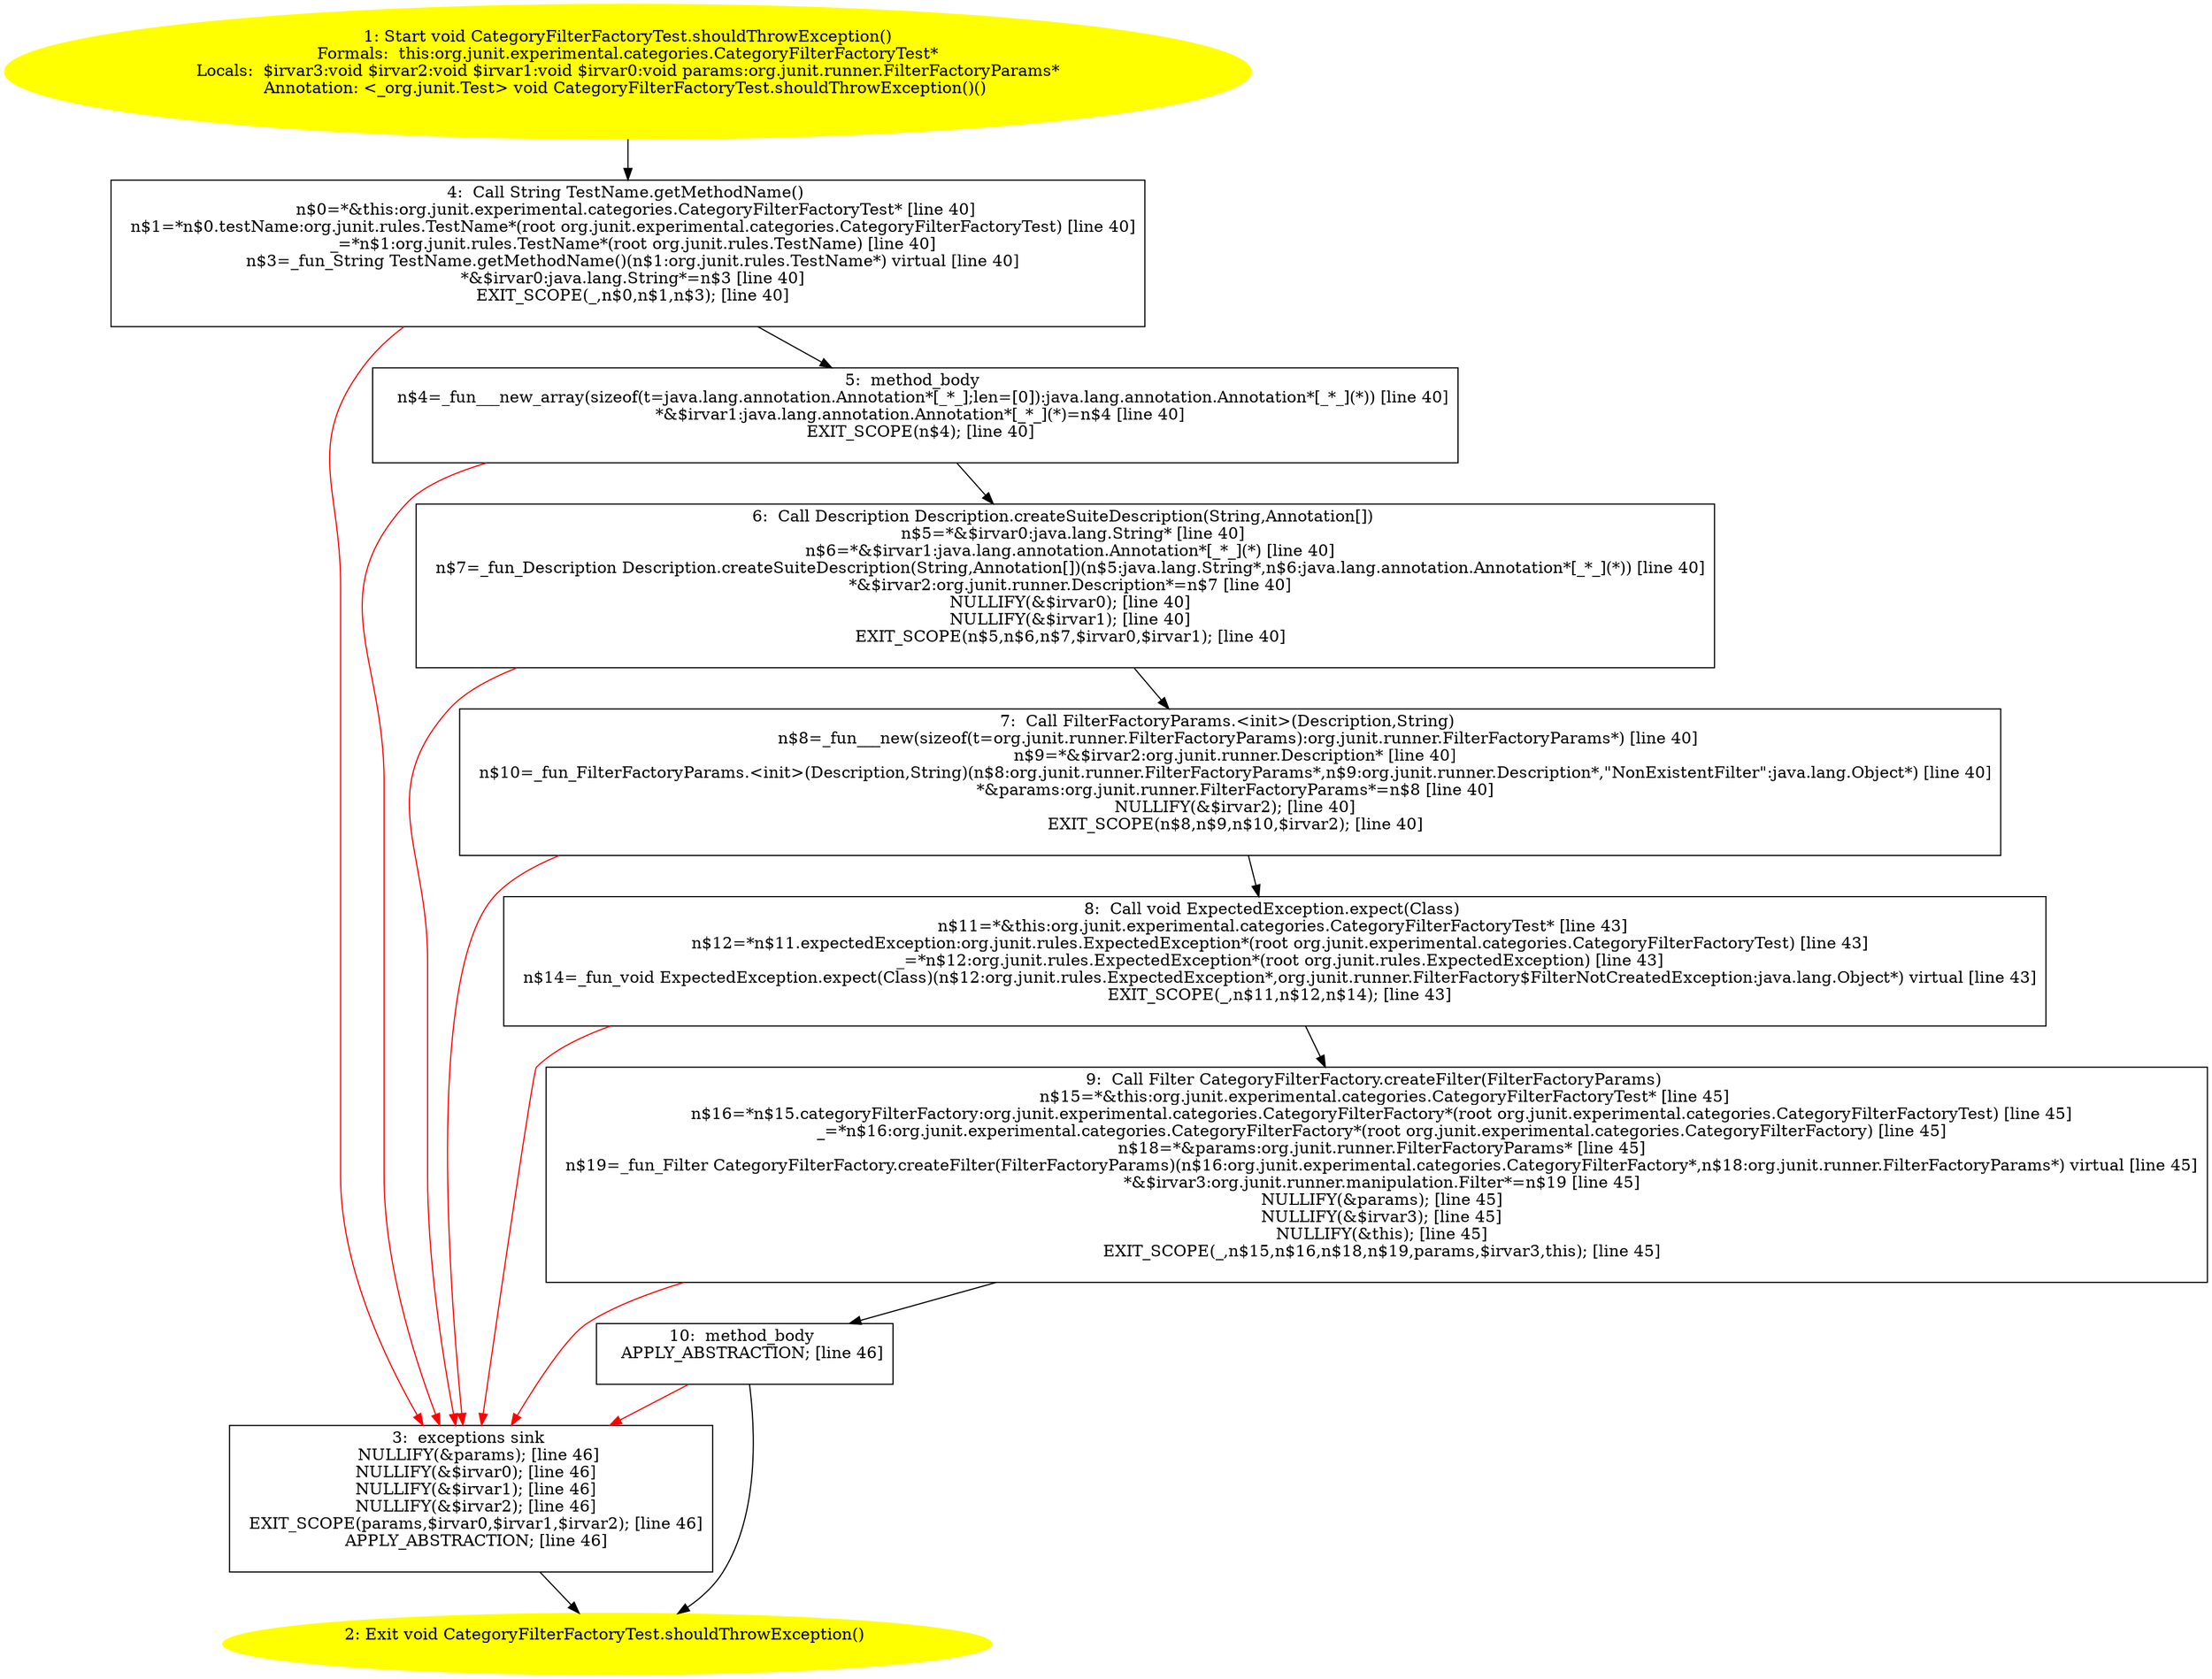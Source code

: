 /* @generated */
digraph cfg {
"org.junit.experimental.categories.CategoryFilterFactoryTest.shouldThrowException():void.c0ece1de32849532154a7d7dc115597a_1" [label="1: Start void CategoryFilterFactoryTest.shouldThrowException()\nFormals:  this:org.junit.experimental.categories.CategoryFilterFactoryTest*\nLocals:  $irvar3:void $irvar2:void $irvar1:void $irvar0:void params:org.junit.runner.FilterFactoryParams*\nAnnotation: <_org.junit.Test> void CategoryFilterFactoryTest.shouldThrowException()() \n  " color=yellow style=filled]
	

	 "org.junit.experimental.categories.CategoryFilterFactoryTest.shouldThrowException():void.c0ece1de32849532154a7d7dc115597a_1" -> "org.junit.experimental.categories.CategoryFilterFactoryTest.shouldThrowException():void.c0ece1de32849532154a7d7dc115597a_4" ;
"org.junit.experimental.categories.CategoryFilterFactoryTest.shouldThrowException():void.c0ece1de32849532154a7d7dc115597a_2" [label="2: Exit void CategoryFilterFactoryTest.shouldThrowException() \n  " color=yellow style=filled]
	

"org.junit.experimental.categories.CategoryFilterFactoryTest.shouldThrowException():void.c0ece1de32849532154a7d7dc115597a_3" [label="3:  exceptions sink \n   NULLIFY(&params); [line 46]\n  NULLIFY(&$irvar0); [line 46]\n  NULLIFY(&$irvar1); [line 46]\n  NULLIFY(&$irvar2); [line 46]\n  EXIT_SCOPE(params,$irvar0,$irvar1,$irvar2); [line 46]\n  APPLY_ABSTRACTION; [line 46]\n " shape="box"]
	

	 "org.junit.experimental.categories.CategoryFilterFactoryTest.shouldThrowException():void.c0ece1de32849532154a7d7dc115597a_3" -> "org.junit.experimental.categories.CategoryFilterFactoryTest.shouldThrowException():void.c0ece1de32849532154a7d7dc115597a_2" ;
"org.junit.experimental.categories.CategoryFilterFactoryTest.shouldThrowException():void.c0ece1de32849532154a7d7dc115597a_4" [label="4:  Call String TestName.getMethodName() \n   n$0=*&this:org.junit.experimental.categories.CategoryFilterFactoryTest* [line 40]\n  n$1=*n$0.testName:org.junit.rules.TestName*(root org.junit.experimental.categories.CategoryFilterFactoryTest) [line 40]\n  _=*n$1:org.junit.rules.TestName*(root org.junit.rules.TestName) [line 40]\n  n$3=_fun_String TestName.getMethodName()(n$1:org.junit.rules.TestName*) virtual [line 40]\n  *&$irvar0:java.lang.String*=n$3 [line 40]\n  EXIT_SCOPE(_,n$0,n$1,n$3); [line 40]\n " shape="box"]
	

	 "org.junit.experimental.categories.CategoryFilterFactoryTest.shouldThrowException():void.c0ece1de32849532154a7d7dc115597a_4" -> "org.junit.experimental.categories.CategoryFilterFactoryTest.shouldThrowException():void.c0ece1de32849532154a7d7dc115597a_5" ;
	 "org.junit.experimental.categories.CategoryFilterFactoryTest.shouldThrowException():void.c0ece1de32849532154a7d7dc115597a_4" -> "org.junit.experimental.categories.CategoryFilterFactoryTest.shouldThrowException():void.c0ece1de32849532154a7d7dc115597a_3" [color="red" ];
"org.junit.experimental.categories.CategoryFilterFactoryTest.shouldThrowException():void.c0ece1de32849532154a7d7dc115597a_5" [label="5:  method_body \n   n$4=_fun___new_array(sizeof(t=java.lang.annotation.Annotation*[_*_];len=[0]):java.lang.annotation.Annotation*[_*_](*)) [line 40]\n  *&$irvar1:java.lang.annotation.Annotation*[_*_](*)=n$4 [line 40]\n  EXIT_SCOPE(n$4); [line 40]\n " shape="box"]
	

	 "org.junit.experimental.categories.CategoryFilterFactoryTest.shouldThrowException():void.c0ece1de32849532154a7d7dc115597a_5" -> "org.junit.experimental.categories.CategoryFilterFactoryTest.shouldThrowException():void.c0ece1de32849532154a7d7dc115597a_6" ;
	 "org.junit.experimental.categories.CategoryFilterFactoryTest.shouldThrowException():void.c0ece1de32849532154a7d7dc115597a_5" -> "org.junit.experimental.categories.CategoryFilterFactoryTest.shouldThrowException():void.c0ece1de32849532154a7d7dc115597a_3" [color="red" ];
"org.junit.experimental.categories.CategoryFilterFactoryTest.shouldThrowException():void.c0ece1de32849532154a7d7dc115597a_6" [label="6:  Call Description Description.createSuiteDescription(String,Annotation[]) \n   n$5=*&$irvar0:java.lang.String* [line 40]\n  n$6=*&$irvar1:java.lang.annotation.Annotation*[_*_](*) [line 40]\n  n$7=_fun_Description Description.createSuiteDescription(String,Annotation[])(n$5:java.lang.String*,n$6:java.lang.annotation.Annotation*[_*_](*)) [line 40]\n  *&$irvar2:org.junit.runner.Description*=n$7 [line 40]\n  NULLIFY(&$irvar0); [line 40]\n  NULLIFY(&$irvar1); [line 40]\n  EXIT_SCOPE(n$5,n$6,n$7,$irvar0,$irvar1); [line 40]\n " shape="box"]
	

	 "org.junit.experimental.categories.CategoryFilterFactoryTest.shouldThrowException():void.c0ece1de32849532154a7d7dc115597a_6" -> "org.junit.experimental.categories.CategoryFilterFactoryTest.shouldThrowException():void.c0ece1de32849532154a7d7dc115597a_7" ;
	 "org.junit.experimental.categories.CategoryFilterFactoryTest.shouldThrowException():void.c0ece1de32849532154a7d7dc115597a_6" -> "org.junit.experimental.categories.CategoryFilterFactoryTest.shouldThrowException():void.c0ece1de32849532154a7d7dc115597a_3" [color="red" ];
"org.junit.experimental.categories.CategoryFilterFactoryTest.shouldThrowException():void.c0ece1de32849532154a7d7dc115597a_7" [label="7:  Call FilterFactoryParams.<init>(Description,String) \n   n$8=_fun___new(sizeof(t=org.junit.runner.FilterFactoryParams):org.junit.runner.FilterFactoryParams*) [line 40]\n  n$9=*&$irvar2:org.junit.runner.Description* [line 40]\n  n$10=_fun_FilterFactoryParams.<init>(Description,String)(n$8:org.junit.runner.FilterFactoryParams*,n$9:org.junit.runner.Description*,\"NonExistentFilter\":java.lang.Object*) [line 40]\n  *&params:org.junit.runner.FilterFactoryParams*=n$8 [line 40]\n  NULLIFY(&$irvar2); [line 40]\n  EXIT_SCOPE(n$8,n$9,n$10,$irvar2); [line 40]\n " shape="box"]
	

	 "org.junit.experimental.categories.CategoryFilterFactoryTest.shouldThrowException():void.c0ece1de32849532154a7d7dc115597a_7" -> "org.junit.experimental.categories.CategoryFilterFactoryTest.shouldThrowException():void.c0ece1de32849532154a7d7dc115597a_8" ;
	 "org.junit.experimental.categories.CategoryFilterFactoryTest.shouldThrowException():void.c0ece1de32849532154a7d7dc115597a_7" -> "org.junit.experimental.categories.CategoryFilterFactoryTest.shouldThrowException():void.c0ece1de32849532154a7d7dc115597a_3" [color="red" ];
"org.junit.experimental.categories.CategoryFilterFactoryTest.shouldThrowException():void.c0ece1de32849532154a7d7dc115597a_8" [label="8:  Call void ExpectedException.expect(Class) \n   n$11=*&this:org.junit.experimental.categories.CategoryFilterFactoryTest* [line 43]\n  n$12=*n$11.expectedException:org.junit.rules.ExpectedException*(root org.junit.experimental.categories.CategoryFilterFactoryTest) [line 43]\n  _=*n$12:org.junit.rules.ExpectedException*(root org.junit.rules.ExpectedException) [line 43]\n  n$14=_fun_void ExpectedException.expect(Class)(n$12:org.junit.rules.ExpectedException*,org.junit.runner.FilterFactory$FilterNotCreatedException:java.lang.Object*) virtual [line 43]\n  EXIT_SCOPE(_,n$11,n$12,n$14); [line 43]\n " shape="box"]
	

	 "org.junit.experimental.categories.CategoryFilterFactoryTest.shouldThrowException():void.c0ece1de32849532154a7d7dc115597a_8" -> "org.junit.experimental.categories.CategoryFilterFactoryTest.shouldThrowException():void.c0ece1de32849532154a7d7dc115597a_9" ;
	 "org.junit.experimental.categories.CategoryFilterFactoryTest.shouldThrowException():void.c0ece1de32849532154a7d7dc115597a_8" -> "org.junit.experimental.categories.CategoryFilterFactoryTest.shouldThrowException():void.c0ece1de32849532154a7d7dc115597a_3" [color="red" ];
"org.junit.experimental.categories.CategoryFilterFactoryTest.shouldThrowException():void.c0ece1de32849532154a7d7dc115597a_9" [label="9:  Call Filter CategoryFilterFactory.createFilter(FilterFactoryParams) \n   n$15=*&this:org.junit.experimental.categories.CategoryFilterFactoryTest* [line 45]\n  n$16=*n$15.categoryFilterFactory:org.junit.experimental.categories.CategoryFilterFactory*(root org.junit.experimental.categories.CategoryFilterFactoryTest) [line 45]\n  _=*n$16:org.junit.experimental.categories.CategoryFilterFactory*(root org.junit.experimental.categories.CategoryFilterFactory) [line 45]\n  n$18=*&params:org.junit.runner.FilterFactoryParams* [line 45]\n  n$19=_fun_Filter CategoryFilterFactory.createFilter(FilterFactoryParams)(n$16:org.junit.experimental.categories.CategoryFilterFactory*,n$18:org.junit.runner.FilterFactoryParams*) virtual [line 45]\n  *&$irvar3:org.junit.runner.manipulation.Filter*=n$19 [line 45]\n  NULLIFY(&params); [line 45]\n  NULLIFY(&$irvar3); [line 45]\n  NULLIFY(&this); [line 45]\n  EXIT_SCOPE(_,n$15,n$16,n$18,n$19,params,$irvar3,this); [line 45]\n " shape="box"]
	

	 "org.junit.experimental.categories.CategoryFilterFactoryTest.shouldThrowException():void.c0ece1de32849532154a7d7dc115597a_9" -> "org.junit.experimental.categories.CategoryFilterFactoryTest.shouldThrowException():void.c0ece1de32849532154a7d7dc115597a_10" ;
	 "org.junit.experimental.categories.CategoryFilterFactoryTest.shouldThrowException():void.c0ece1de32849532154a7d7dc115597a_9" -> "org.junit.experimental.categories.CategoryFilterFactoryTest.shouldThrowException():void.c0ece1de32849532154a7d7dc115597a_3" [color="red" ];
"org.junit.experimental.categories.CategoryFilterFactoryTest.shouldThrowException():void.c0ece1de32849532154a7d7dc115597a_10" [label="10:  method_body \n   APPLY_ABSTRACTION; [line 46]\n " shape="box"]
	

	 "org.junit.experimental.categories.CategoryFilterFactoryTest.shouldThrowException():void.c0ece1de32849532154a7d7dc115597a_10" -> "org.junit.experimental.categories.CategoryFilterFactoryTest.shouldThrowException():void.c0ece1de32849532154a7d7dc115597a_2" ;
	 "org.junit.experimental.categories.CategoryFilterFactoryTest.shouldThrowException():void.c0ece1de32849532154a7d7dc115597a_10" -> "org.junit.experimental.categories.CategoryFilterFactoryTest.shouldThrowException():void.c0ece1de32849532154a7d7dc115597a_3" [color="red" ];
}

